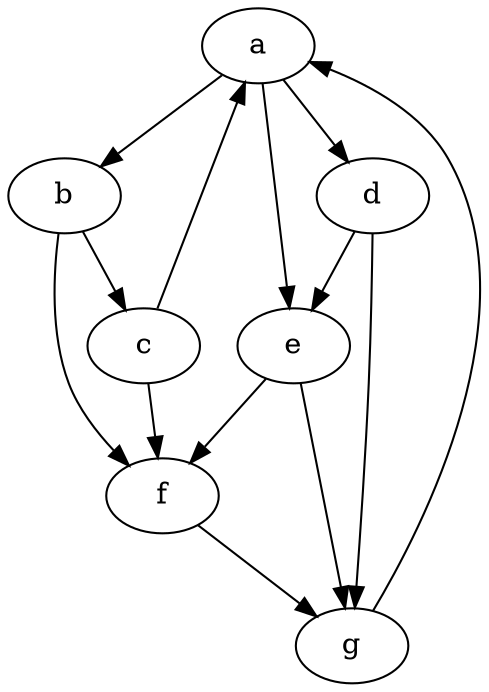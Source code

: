 digraph G {
    a;
    b;
    c;
    d;
    e;
    f;
    g;
    a -> b;
    a -> d;
    a -> e;
    b -> c;
    b -> f;
    c -> a;
    c -> f;
    d -> e;
    d -> g;
    e -> f;
    e -> g;
    f -> g;
    g -> a;
}
